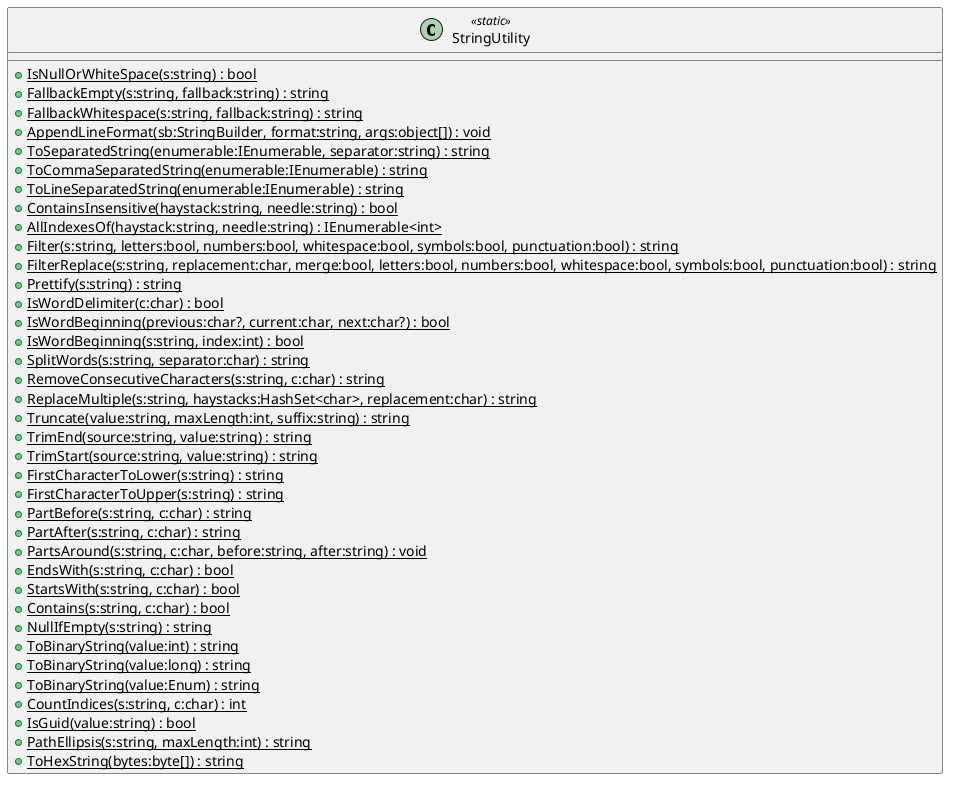 @startuml
class StringUtility <<static>> {
    + {static} IsNullOrWhiteSpace(s:string) : bool
    + {static} FallbackEmpty(s:string, fallback:string) : string
    + {static} FallbackWhitespace(s:string, fallback:string) : string
    + {static} AppendLineFormat(sb:StringBuilder, format:string, args:object[]) : void
    + {static} ToSeparatedString(enumerable:IEnumerable, separator:string) : string
    + {static} ToCommaSeparatedString(enumerable:IEnumerable) : string
    + {static} ToLineSeparatedString(enumerable:IEnumerable) : string
    + {static} ContainsInsensitive(haystack:string, needle:string) : bool
    + {static} AllIndexesOf(haystack:string, needle:string) : IEnumerable<int>
    + {static} Filter(s:string, letters:bool, numbers:bool, whitespace:bool, symbols:bool, punctuation:bool) : string
    + {static} FilterReplace(s:string, replacement:char, merge:bool, letters:bool, numbers:bool, whitespace:bool, symbols:bool, punctuation:bool) : string
    + {static} Prettify(s:string) : string
    + {static} IsWordDelimiter(c:char) : bool
    + {static} IsWordBeginning(previous:char?, current:char, next:char?) : bool
    + {static} IsWordBeginning(s:string, index:int) : bool
    + {static} SplitWords(s:string, separator:char) : string
    + {static} RemoveConsecutiveCharacters(s:string, c:char) : string
    + {static} ReplaceMultiple(s:string, haystacks:HashSet<char>, replacement:char) : string
    + {static} Truncate(value:string, maxLength:int, suffix:string) : string
    + {static} TrimEnd(source:string, value:string) : string
    + {static} TrimStart(source:string, value:string) : string
    + {static} FirstCharacterToLower(s:string) : string
    + {static} FirstCharacterToUpper(s:string) : string
    + {static} PartBefore(s:string, c:char) : string
    + {static} PartAfter(s:string, c:char) : string
    + {static} PartsAround(s:string, c:char, before:string, after:string) : void
    + {static} EndsWith(s:string, c:char) : bool
    + {static} StartsWith(s:string, c:char) : bool
    + {static} Contains(s:string, c:char) : bool
    + {static} NullIfEmpty(s:string) : string
    + {static} ToBinaryString(value:int) : string
    + {static} ToBinaryString(value:long) : string
    + {static} ToBinaryString(value:Enum) : string
    + {static} CountIndices(s:string, c:char) : int
    + {static} IsGuid(value:string) : bool
    + {static} PathEllipsis(s:string, maxLength:int) : string
    + {static} ToHexString(bytes:byte[]) : string
}
@enduml
